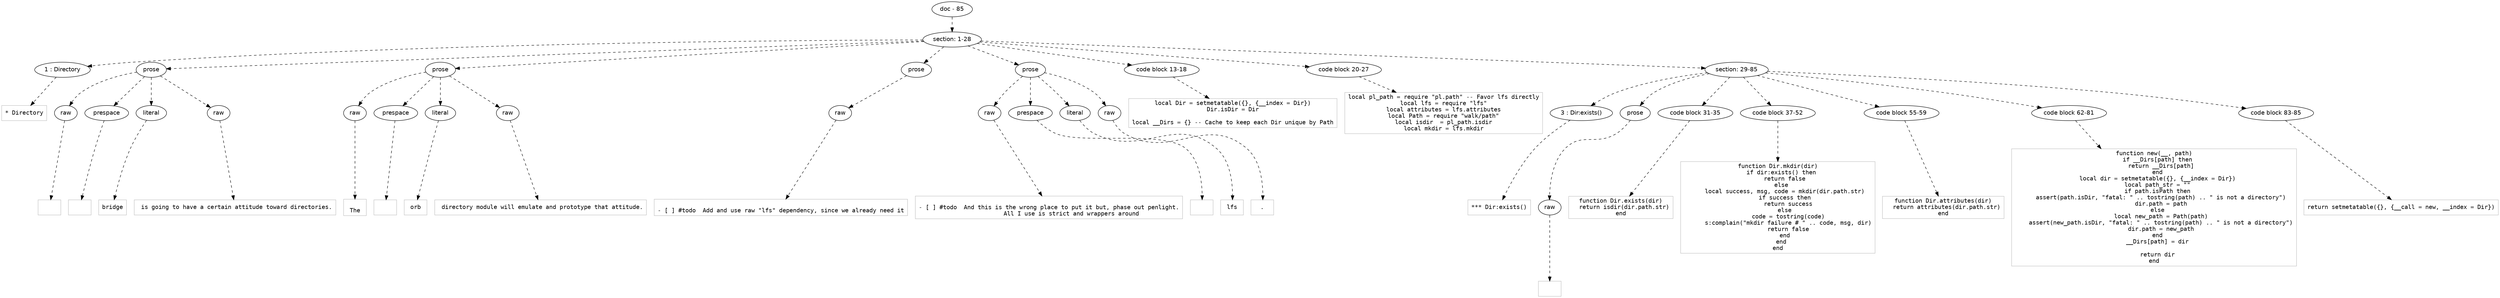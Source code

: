 digraph lpegNode {

node [fontname=Helvetica]
edge [style=dashed]

doc_0 [label="doc - 85"]


doc_0 -> { section_1}
{rank=same; section_1}

section_1 [label="section: 1-28"]


// END RANK doc_0

section_1 -> { header_2 prose_3 prose_4 prose_5 prose_6 codeblock_7 codeblock_8 section_9}
{rank=same; header_2 prose_3 prose_4 prose_5 prose_6 codeblock_7 codeblock_8 section_9}

header_2 [label="1 : Directory"]

prose_3 [label="prose"]

prose_4 [label="prose"]

prose_5 [label="prose"]

prose_6 [label="prose"]

codeblock_7 [label="code block 13-18"]

codeblock_8 [label="code block 20-27"]

section_9 [label="section: 29-85"]


// END RANK section_1

header_2 -> leaf_10
leaf_10  [color=Gray,shape=rectangle,fontname=Inconsolata,label="* Directory"]
// END RANK header_2

prose_3 -> { raw_11 prespace_12 literal_13 raw_14}
{rank=same; raw_11 prespace_12 literal_13 raw_14}

raw_11 [label="raw"]

prespace_12 [label="prespace"]

literal_13 [label="literal"]

raw_14 [label="raw"]


// END RANK prose_3

raw_11 -> leaf_15
leaf_15  [color=Gray,shape=rectangle,fontname=Inconsolata,label="
"]
// END RANK raw_11

prespace_12 -> leaf_16
leaf_16  [color=Gray,shape=rectangle,fontname=Inconsolata,label=""]
// END RANK prespace_12

literal_13 -> leaf_17
leaf_17  [color=Gray,shape=rectangle,fontname=Inconsolata,label="bridge"]
// END RANK literal_13

raw_14 -> leaf_18
leaf_18  [color=Gray,shape=rectangle,fontname=Inconsolata,label=" is going to have a certain attitude toward directories.
"]
// END RANK raw_14

prose_4 -> { raw_19 prespace_20 literal_21 raw_22}
{rank=same; raw_19 prespace_20 literal_21 raw_22}

raw_19 [label="raw"]

prespace_20 [label="prespace"]

literal_21 [label="literal"]

raw_22 [label="raw"]


// END RANK prose_4

raw_19 -> leaf_23
leaf_23  [color=Gray,shape=rectangle,fontname=Inconsolata,label="
The"]
// END RANK raw_19

prespace_20 -> leaf_24
leaf_24  [color=Gray,shape=rectangle,fontname=Inconsolata,label=" "]
// END RANK prespace_20

literal_21 -> leaf_25
leaf_25  [color=Gray,shape=rectangle,fontname=Inconsolata,label="orb"]
// END RANK literal_21

raw_22 -> leaf_26
leaf_26  [color=Gray,shape=rectangle,fontname=Inconsolata,label=" directory module will emulate and prototype that attitude.
"]
// END RANK raw_22

prose_5 -> { raw_27}
{rank=same; raw_27}

raw_27 [label="raw"]


// END RANK prose_5

raw_27 -> leaf_28
leaf_28  [color=Gray,shape=rectangle,fontname=Inconsolata,label="
- [ ] #todo  Add and use raw \"lfs\" dependency, since we already need it
"]
// END RANK raw_27

prose_6 -> { raw_29 prespace_30 literal_31 raw_32}
{rank=same; raw_29 prespace_30 literal_31 raw_32}

raw_29 [label="raw"]

prespace_30 [label="prespace"]

literal_31 [label="literal"]

raw_32 [label="raw"]


// END RANK prose_6

raw_29 -> leaf_33
leaf_33  [color=Gray,shape=rectangle,fontname=Inconsolata,label="
- [ ] #todo  And this is the wrong place to put it but, phase out penlight.
             All I use is strict and wrappers around"]
// END RANK raw_29

prespace_30 -> leaf_34
leaf_34  [color=Gray,shape=rectangle,fontname=Inconsolata,label=" "]
// END RANK prespace_30

literal_31 -> leaf_35
leaf_35  [color=Gray,shape=rectangle,fontname=Inconsolata,label="lfs"]
// END RANK literal_31

raw_32 -> leaf_36
leaf_36  [color=Gray,shape=rectangle,fontname=Inconsolata,label=".
"]
// END RANK raw_32

codeblock_7 -> leaf_37
leaf_37  [color=Gray,shape=rectangle,fontname=Inconsolata,label="local Dir = setmetatable({}, {__index = Dir})
Dir.isDir = Dir

local __Dirs = {} -- Cache to keep each Dir unique by Path"]
// END RANK codeblock_7

codeblock_8 -> leaf_38
leaf_38  [color=Gray,shape=rectangle,fontname=Inconsolata,label="local pl_path = require \"pl.path\" -- Favor lfs directly
local lfs = require \"lfs\"
local attributes = lfs.attributes
local Path = require \"walk/path\"
local isdir  = pl_path.isdir
local mkdir = lfs.mkdir"]
// END RANK codeblock_8

section_9 -> { header_39 prose_40 codeblock_41 codeblock_42 codeblock_43 codeblock_44 codeblock_45}
{rank=same; header_39 prose_40 codeblock_41 codeblock_42 codeblock_43 codeblock_44 codeblock_45}

header_39 [label="3 : Dir:exists()"]

prose_40 [label="prose"]

codeblock_41 [label="code block 31-35"]

codeblock_42 [label="code block 37-52"]

codeblock_43 [label="code block 55-59"]

codeblock_44 [label="code block 62-81"]

codeblock_45 [label="code block 83-85"]


// END RANK section_9

header_39 -> leaf_46
leaf_46  [color=Gray,shape=rectangle,fontname=Inconsolata,label="*** Dir:exists()"]
// END RANK header_39

prose_40 -> { raw_47}
{rank=same; raw_47}

raw_47 [label="raw"]


// END RANK prose_40

raw_47 -> leaf_48
leaf_48  [color=Gray,shape=rectangle,fontname=Inconsolata,label="
"]
// END RANK raw_47

codeblock_41 -> leaf_49
leaf_49  [color=Gray,shape=rectangle,fontname=Inconsolata,label="function Dir.exists(dir)
  return isdir(dir.path.str)
end"]
// END RANK codeblock_41

codeblock_42 -> leaf_50
leaf_50  [color=Gray,shape=rectangle,fontname=Inconsolata,label="function Dir.mkdir(dir)
  if dir:exists() then
    return false
  else
    local success, msg, code = mkdir(dir.path.str)
    if success then
      return success
    else
      code = tostring(code)
      s:complain(\"mkdir failure # \" .. code, msg, dir)
      return false
    end
  end
end"]
// END RANK codeblock_42

codeblock_43 -> leaf_51
leaf_51  [color=Gray,shape=rectangle,fontname=Inconsolata,label="function Dir.attributes(dir)
  return attributes(dir.path.str)
end"]
// END RANK codeblock_43

codeblock_44 -> leaf_52
leaf_52  [color=Gray,shape=rectangle,fontname=Inconsolata,label="function new(__, path)
  if __Dirs[path] then
    return __Dirs[path]
  end
  local dir = setmetatable({}, {__index = Dir})
  local path_str = \"\"
  if path.isPath then
    assert(path.isDir, \"fatal: \" .. tostring(path) .. \" is not a directory\")
    dir.path = path
  else
    local new_path = Path(path)
    assert(new_path.isDir, \"fatal: \" .. tostring(path) .. \" is not a directory\")
    dir.path = new_path
  end
  __Dirs[path] = dir

  return dir
end"]
// END RANK codeblock_44

codeblock_45 -> leaf_53
leaf_53  [color=Gray,shape=rectangle,fontname=Inconsolata,label="return setmetatable({}, {__call = new, __index = Dir})"]
// END RANK codeblock_45


}
